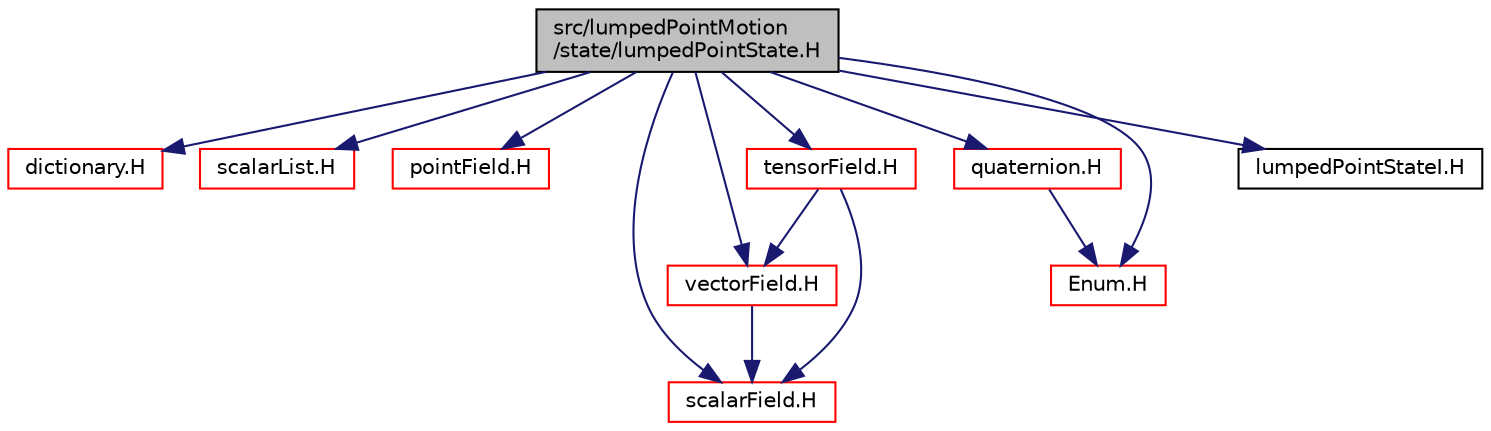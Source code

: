 digraph "src/lumpedPointMotion/state/lumpedPointState.H"
{
  bgcolor="transparent";
  edge [fontname="Helvetica",fontsize="10",labelfontname="Helvetica",labelfontsize="10"];
  node [fontname="Helvetica",fontsize="10",shape=record];
  Node1 [label="src/lumpedPointMotion\l/state/lumpedPointState.H",height=0.2,width=0.4,color="black", fillcolor="grey75", style="filled" fontcolor="black"];
  Node1 -> Node2 [color="midnightblue",fontsize="10",style="solid",fontname="Helvetica"];
  Node2 [label="dictionary.H",height=0.2,width=0.4,color="red",URL="$dictionary_8H.html"];
  Node1 -> Node3 [color="midnightblue",fontsize="10",style="solid",fontname="Helvetica"];
  Node3 [label="scalarList.H",height=0.2,width=0.4,color="red",URL="$scalarList_8H.html"];
  Node1 -> Node4 [color="midnightblue",fontsize="10",style="solid",fontname="Helvetica"];
  Node4 [label="pointField.H",height=0.2,width=0.4,color="red",URL="$pointField_8H.html"];
  Node1 -> Node5 [color="midnightblue",fontsize="10",style="solid",fontname="Helvetica"];
  Node5 [label="scalarField.H",height=0.2,width=0.4,color="red",URL="$scalarField_8H.html"];
  Node1 -> Node6 [color="midnightblue",fontsize="10",style="solid",fontname="Helvetica"];
  Node6 [label="vectorField.H",height=0.2,width=0.4,color="red",URL="$vectorField_8H.html"];
  Node6 -> Node5 [color="midnightblue",fontsize="10",style="solid",fontname="Helvetica"];
  Node1 -> Node7 [color="midnightblue",fontsize="10",style="solid",fontname="Helvetica"];
  Node7 [label="tensorField.H",height=0.2,width=0.4,color="red",URL="$tensorField_8H.html"];
  Node7 -> Node5 [color="midnightblue",fontsize="10",style="solid",fontname="Helvetica"];
  Node7 -> Node6 [color="midnightblue",fontsize="10",style="solid",fontname="Helvetica"];
  Node1 -> Node8 [color="midnightblue",fontsize="10",style="solid",fontname="Helvetica"];
  Node8 [label="quaternion.H",height=0.2,width=0.4,color="red",URL="$quaternion_8H.html"];
  Node8 -> Node9 [color="midnightblue",fontsize="10",style="solid",fontname="Helvetica"];
  Node9 [label="Enum.H",height=0.2,width=0.4,color="red",URL="$Enum_8H.html"];
  Node1 -> Node9 [color="midnightblue",fontsize="10",style="solid",fontname="Helvetica"];
  Node1 -> Node10 [color="midnightblue",fontsize="10",style="solid",fontname="Helvetica"];
  Node10 [label="lumpedPointStateI.H",height=0.2,width=0.4,color="black",URL="$lumpedPointStateI_8H.html"];
}
